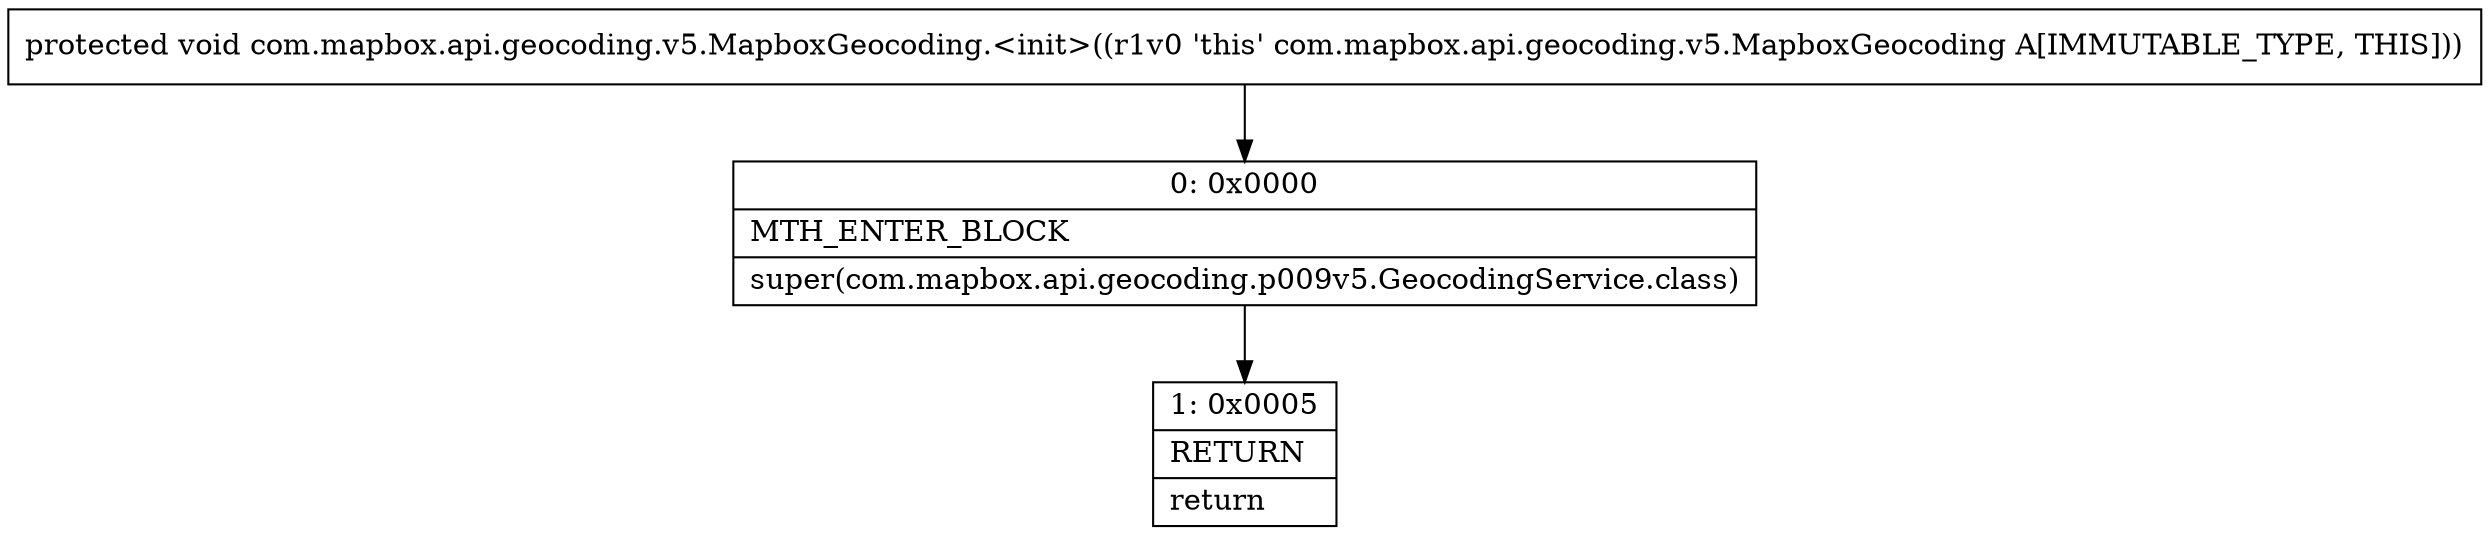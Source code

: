 digraph "CFG forcom.mapbox.api.geocoding.v5.MapboxGeocoding.\<init\>()V" {
Node_0 [shape=record,label="{0\:\ 0x0000|MTH_ENTER_BLOCK\l|super(com.mapbox.api.geocoding.p009v5.GeocodingService.class)\l}"];
Node_1 [shape=record,label="{1\:\ 0x0005|RETURN\l|return\l}"];
MethodNode[shape=record,label="{protected void com.mapbox.api.geocoding.v5.MapboxGeocoding.\<init\>((r1v0 'this' com.mapbox.api.geocoding.v5.MapboxGeocoding A[IMMUTABLE_TYPE, THIS])) }"];
MethodNode -> Node_0;
Node_0 -> Node_1;
}

